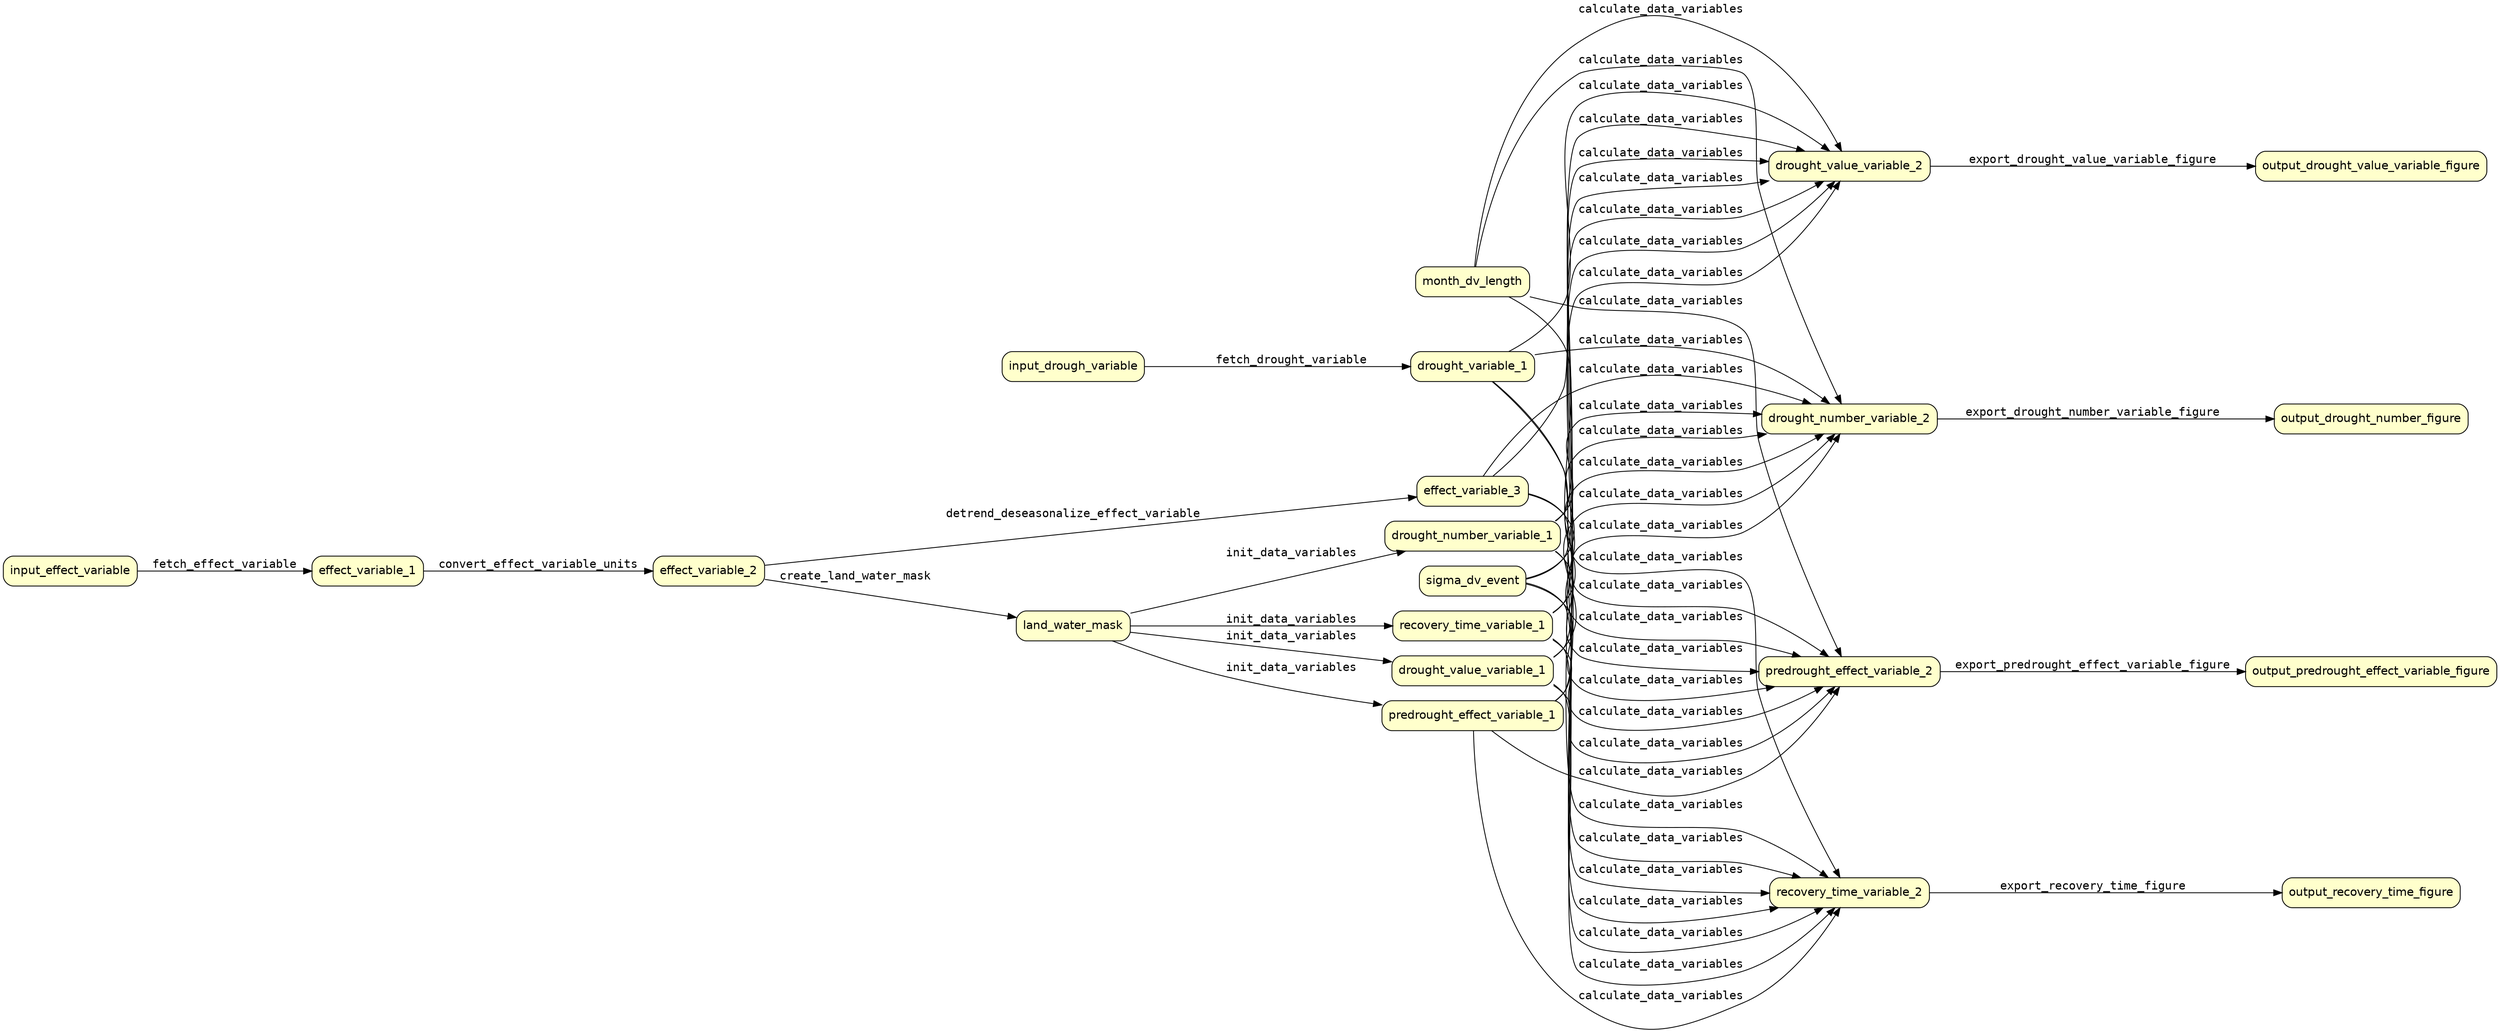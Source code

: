 digraph Workflow {
rankdir=LR

/* Use serif font for process labels and sans serif font for data labels */
graph[fontname=Courier]
edge[fontname=Courier]
node[fontname=Helvetica]
node[shape=box style="rounded,filled" fillcolor="#FFFFCC" peripheries=1 label=""]
node1 [label="output_recovery_time_figure"]
node2 [label="output_drought_value_variable_figure"]
node3 [label="output_predrought_effect_variable_figure"]
node4 [label="output_drought_number_figure"]
node5 [label="input_drough_variable"]
node6 [label="input_effect_variable"]
node7 [label="effect_variable_1"]
node8 [label="effect_variable_2"]
node9 [label="land_water_mask"]
node10 [label="drought_variable_1"]
node11 [label="effect_variable_3"]
node12 [label="sigma_dv_event"]
node13 [label="month_dv_length"]
node14 [label="predrought_effect_variable_1"]
node15 [label="drought_value_variable_1"]
node16 [label="recovery_time_variable_1"]
node17 [label="drought_number_variable_1"]
node18 [label="recovery_time_variable_2"]
node19 [label="drought_value_variable_2"]
node20 [label="predrought_effect_variable_2"]
node21 [label="drought_number_variable_2"]
node5 -> node10 [label="fetch_drought_variable"]
node6 -> node7 [label="fetch_effect_variable"]
node7 -> node8 [label="convert_effect_variable_units"]
node8 -> node9 [label="create_land_water_mask"]
node9 -> node14 [label="init_data_variables"]
node9 -> node15 [label="init_data_variables"]
node9 -> node16 [label="init_data_variables"]
node9 -> node17 [label="init_data_variables"]
node8 -> node11 [label="detrend_deseasonalize_effect_variable"]
node10 -> node20 [label="calculate_data_variables"]
node11 -> node20 [label="calculate_data_variables"]
node12 -> node20 [label="calculate_data_variables"]
node13 -> node20 [label="calculate_data_variables"]
node14 -> node20 [label="calculate_data_variables"]
node15 -> node20 [label="calculate_data_variables"]
node16 -> node20 [label="calculate_data_variables"]
node17 -> node20 [label="calculate_data_variables"]
node10 -> node19 [label="calculate_data_variables"]
node11 -> node19 [label="calculate_data_variables"]
node12 -> node19 [label="calculate_data_variables"]
node13 -> node19 [label="calculate_data_variables"]
node14 -> node19 [label="calculate_data_variables"]
node15 -> node19 [label="calculate_data_variables"]
node16 -> node19 [label="calculate_data_variables"]
node17 -> node19 [label="calculate_data_variables"]
node10 -> node18 [label="calculate_data_variables"]
node11 -> node18 [label="calculate_data_variables"]
node12 -> node18 [label="calculate_data_variables"]
node13 -> node18 [label="calculate_data_variables"]
node14 -> node18 [label="calculate_data_variables"]
node15 -> node18 [label="calculate_data_variables"]
node16 -> node18 [label="calculate_data_variables"]
node17 -> node18 [label="calculate_data_variables"]
node10 -> node21 [label="calculate_data_variables"]
node11 -> node21 [label="calculate_data_variables"]
node12 -> node21 [label="calculate_data_variables"]
node13 -> node21 [label="calculate_data_variables"]
node14 -> node21 [label="calculate_data_variables"]
node15 -> node21 [label="calculate_data_variables"]
node16 -> node21 [label="calculate_data_variables"]
node17 -> node21 [label="calculate_data_variables"]
node18 -> node1 [label="export_recovery_time_figure"]
node19 -> node2 [label="export_drought_value_variable_figure"]
node20 -> node3 [label="export_predrought_effect_variable_figure"]
node21 -> node4 [label="export_drought_number_variable_figure"]
}

